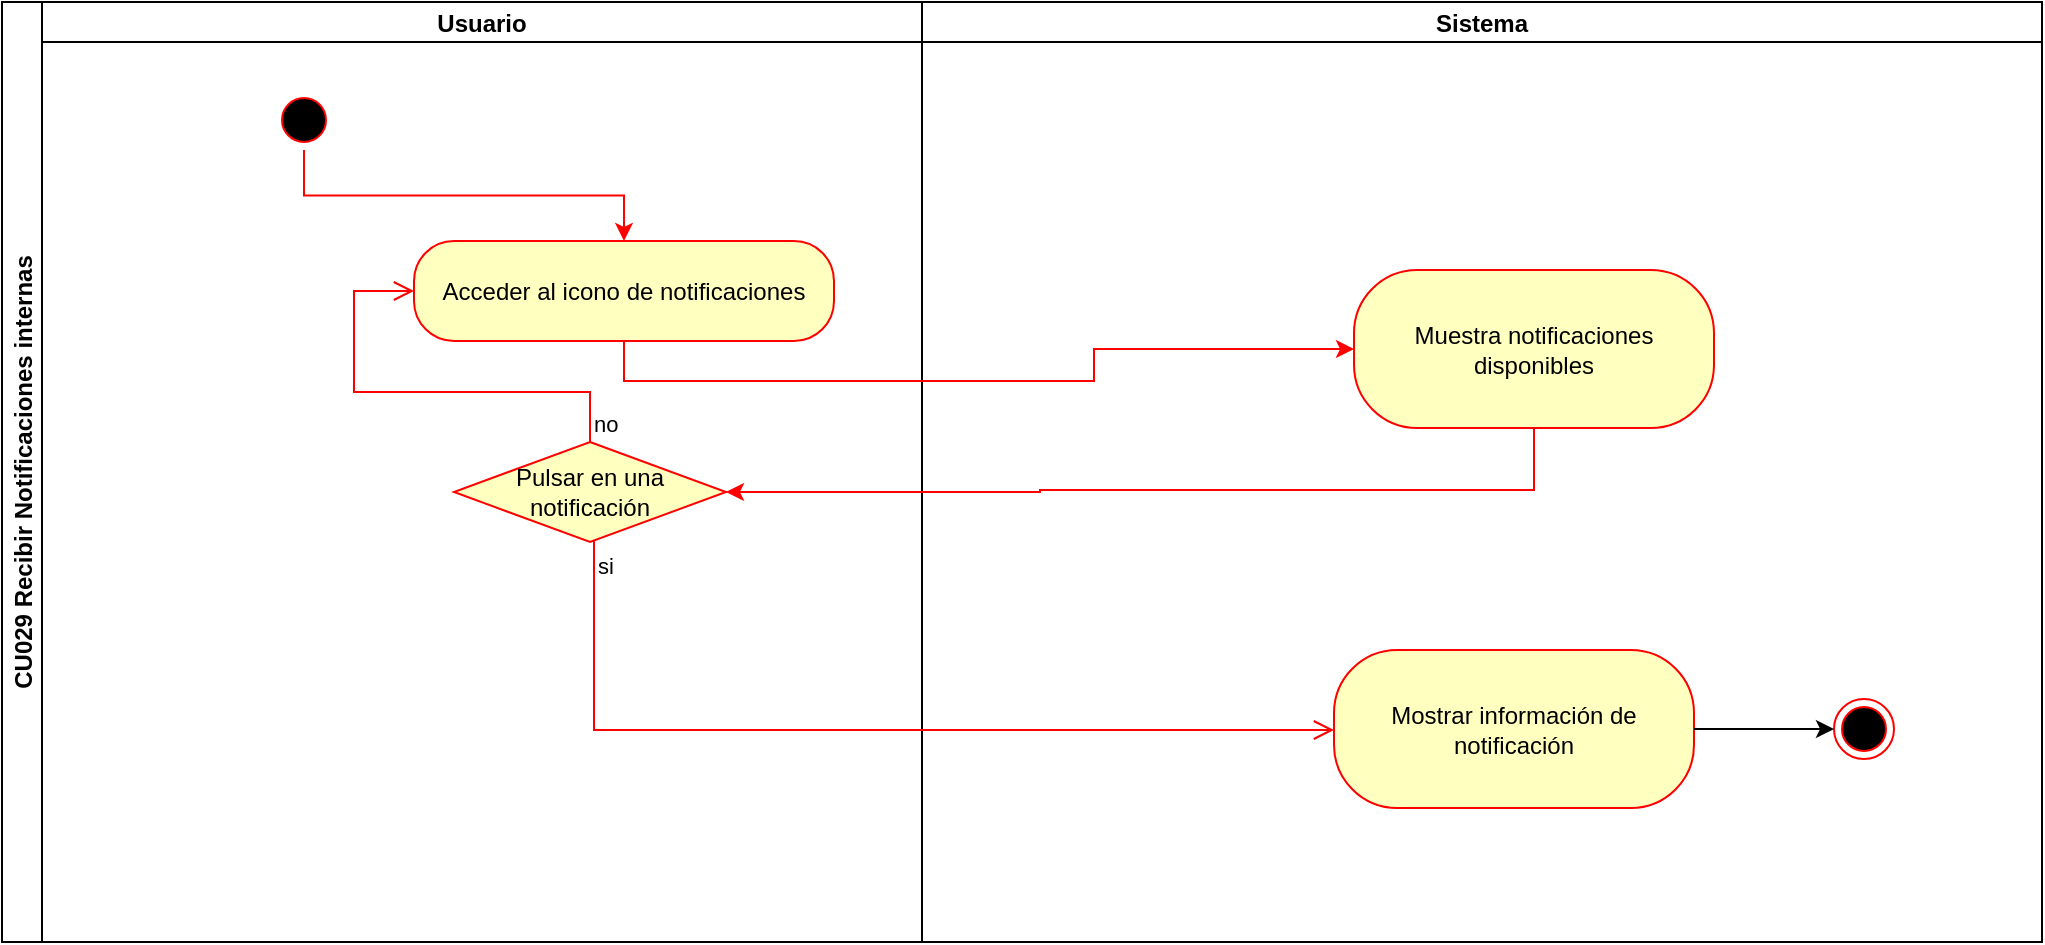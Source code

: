 <mxfile version="27.1.6">
  <diagram name="Página-1" id="IpmAKofrDw2QBqaIdOL2">
    <mxGraphModel grid="1" page="1" gridSize="10" guides="1" tooltips="1" connect="1" arrows="1" fold="1" pageScale="1" pageWidth="827" pageHeight="1169" math="0" shadow="0">
      <root>
        <mxCell id="0" />
        <mxCell id="1" parent="0" />
        <mxCell id="emeNvtZWzEPwYmurZ9CY-1" value="CU029 Recibir Notificaciones internas" style="swimlane;childLayout=stackLayout;resizeParent=1;resizeParentMax=0;startSize=20;horizontal=0;horizontalStack=1;" vertex="1" parent="1">
          <mxGeometry x="24" y="-1044" width="1020" height="470" as="geometry">
            <mxRectangle x="200" y="80" width="40" height="50" as="alternateBounds" />
          </mxGeometry>
        </mxCell>
        <mxCell id="emeNvtZWzEPwYmurZ9CY-4" value="Usuario" style="swimlane;startSize=20;" vertex="1" parent="emeNvtZWzEPwYmurZ9CY-1">
          <mxGeometry x="20" width="440" height="470" as="geometry" />
        </mxCell>
        <mxCell id="QA8IRypYu4qGjrA7JDfg-31" style="edgeStyle=orthogonalEdgeStyle;rounded=0;orthogonalLoop=1;jettySize=auto;html=1;exitX=0.5;exitY=1;exitDx=0;exitDy=0;entryX=0.5;entryY=0;entryDx=0;entryDy=0;fillColor=#FF0000;strokeColor=#FF0000;" edge="1" parent="emeNvtZWzEPwYmurZ9CY-4" source="emeNvtZWzEPwYmurZ9CY-5" target="QA8IRypYu4qGjrA7JDfg-12">
          <mxGeometry relative="1" as="geometry">
            <mxPoint x="131" y="84" as="sourcePoint" />
          </mxGeometry>
        </mxCell>
        <mxCell id="emeNvtZWzEPwYmurZ9CY-5" value="" style="ellipse;html=1;shape=startState;fillColor=#000000;strokeColor=#ff0000;fillStyle=auto;" vertex="1" parent="emeNvtZWzEPwYmurZ9CY-4">
          <mxGeometry x="116" y="44" width="30" height="30" as="geometry" />
        </mxCell>
        <mxCell id="emeNvtZWzEPwYmurZ9CY-79" style="edgeStyle=orthogonalEdgeStyle;rounded=0;orthogonalLoop=1;jettySize=auto;html=1;entryX=0;entryY=0.5;entryDx=0;entryDy=0;strokeColor=#FF0000;" edge="1" parent="emeNvtZWzEPwYmurZ9CY-4">
          <mxGeometry relative="1" as="geometry">
            <Array as="points">
              <mxPoint x="106" y="871" />
              <mxPoint x="106" y="652" />
            </Array>
            <mxPoint x="135" y="652" as="targetPoint" />
          </mxGeometry>
        </mxCell>
        <mxCell id="QA8IRypYu4qGjrA7JDfg-12" value="Acceder al icono de notificaciones" style="rounded=1;whiteSpace=wrap;html=1;arcSize=40;fontColor=#000000;fillColor=#ffffc0;strokeColor=#ff0000;" vertex="1" parent="emeNvtZWzEPwYmurZ9CY-4">
          <mxGeometry x="186" y="119.5" width="210" height="50" as="geometry" />
        </mxCell>
        <mxCell id="Zv5eG-jRT60-xLML9rLG-5" value="Pulsar en una notificación" style="rhombus;whiteSpace=wrap;html=1;fontColor=#000000;fillColor=#ffffc0;strokeColor=#ff0000;" vertex="1" parent="emeNvtZWzEPwYmurZ9CY-4">
          <mxGeometry x="206" y="220" width="136" height="50" as="geometry" />
        </mxCell>
        <mxCell id="Zv5eG-jRT60-xLML9rLG-6" value="no" style="edgeStyle=orthogonalEdgeStyle;html=1;align=left;verticalAlign=bottom;endArrow=open;endSize=8;strokeColor=#ff0000;rounded=0;entryX=0;entryY=0.5;entryDx=0;entryDy=0;" edge="1" parent="emeNvtZWzEPwYmurZ9CY-4" source="Zv5eG-jRT60-xLML9rLG-5" target="QA8IRypYu4qGjrA7JDfg-12">
          <mxGeometry x="-1" relative="1" as="geometry">
            <mxPoint x="416" y="250" as="targetPoint" />
            <Array as="points">
              <mxPoint x="274" y="195" />
              <mxPoint x="156" y="195" />
              <mxPoint x="156" y="145" />
            </Array>
          </mxGeometry>
        </mxCell>
        <mxCell id="emeNvtZWzEPwYmurZ9CY-8" value="Sistema" style="swimlane;startSize=20;" vertex="1" parent="emeNvtZWzEPwYmurZ9CY-1">
          <mxGeometry x="460" width="560" height="470" as="geometry" />
        </mxCell>
        <mxCell id="ycTayPr6X4MgAZ-6NEUM-33" value="Muestra notificaciones disponibles" style="rounded=1;whiteSpace=wrap;html=1;arcSize=40;fontColor=#000000;fillColor=#ffffc0;strokeColor=#ff0000;" vertex="1" parent="emeNvtZWzEPwYmurZ9CY-8">
          <mxGeometry x="216" y="134" width="180" height="79" as="geometry" />
        </mxCell>
        <mxCell id="emeNvtZWzEPwYmurZ9CY-17" value="" style="ellipse;html=1;shape=endState;fillColor=#000000;strokeColor=#ff0000;" vertex="1" parent="emeNvtZWzEPwYmurZ9CY-8">
          <mxGeometry x="456" y="348.5" width="30" height="30" as="geometry" />
        </mxCell>
        <mxCell id="Zv5eG-jRT60-xLML9rLG-2" value="Mostrar información de notificación" style="rounded=1;whiteSpace=wrap;html=1;arcSize=40;fontColor=#000000;fillColor=#ffffc0;strokeColor=#ff0000;" vertex="1" parent="emeNvtZWzEPwYmurZ9CY-8">
          <mxGeometry x="206" y="324" width="180" height="79" as="geometry" />
        </mxCell>
        <mxCell id="Zv5eG-jRT60-xLML9rLG-4" style="edgeStyle=orthogonalEdgeStyle;rounded=0;orthogonalLoop=1;jettySize=auto;html=1;entryX=0;entryY=0.5;entryDx=0;entryDy=0;" edge="1" parent="emeNvtZWzEPwYmurZ9CY-8" source="Zv5eG-jRT60-xLML9rLG-2" target="emeNvtZWzEPwYmurZ9CY-17">
          <mxGeometry relative="1" as="geometry" />
        </mxCell>
        <mxCell id="QA8IRypYu4qGjrA7JDfg-32" style="edgeStyle=orthogonalEdgeStyle;rounded=0;orthogonalLoop=1;jettySize=auto;html=1;exitX=0.5;exitY=1;exitDx=0;exitDy=0;entryX=0;entryY=0.5;entryDx=0;entryDy=0;fillColor=#FF0000;strokeColor=#FF0000;" edge="1" parent="emeNvtZWzEPwYmurZ9CY-1" source="QA8IRypYu4qGjrA7JDfg-12" target="ycTayPr6X4MgAZ-6NEUM-33">
          <mxGeometry relative="1" as="geometry">
            <mxPoint x="451" y="184" as="targetPoint" />
          </mxGeometry>
        </mxCell>
        <mxCell id="QA8IRypYu4qGjrA7JDfg-35" style="edgeStyle=orthogonalEdgeStyle;rounded=0;orthogonalLoop=1;jettySize=auto;html=1;exitX=0.5;exitY=1;exitDx=0;exitDy=0;entryX=1;entryY=0.5;entryDx=0;entryDy=0;strokeColor=#FF0000;" edge="1" parent="emeNvtZWzEPwYmurZ9CY-1" source="ycTayPr6X4MgAZ-6NEUM-33" target="Zv5eG-jRT60-xLML9rLG-5">
          <mxGeometry relative="1" as="geometry">
            <mxPoint x="401" y="273.5" as="targetPoint" />
            <Array as="points">
              <mxPoint x="766" y="244" />
              <mxPoint x="519" y="244" />
            </Array>
          </mxGeometry>
        </mxCell>
        <mxCell id="Zv5eG-jRT60-xLML9rLG-7" value="si" style="edgeStyle=orthogonalEdgeStyle;html=1;align=left;verticalAlign=top;endArrow=open;endSize=8;strokeColor=#ff0000;rounded=0;entryX=0;entryY=0.5;entryDx=0;entryDy=0;" edge="1" parent="emeNvtZWzEPwYmurZ9CY-1" source="Zv5eG-jRT60-xLML9rLG-5" target="Zv5eG-jRT60-xLML9rLG-2">
          <mxGeometry x="-1" relative="1" as="geometry">
            <mxPoint x="296" y="330" as="targetPoint" />
            <Array as="points">
              <mxPoint x="296" y="364" />
              <mxPoint x="666" y="364" />
            </Array>
            <mxPoint as="offset" />
          </mxGeometry>
        </mxCell>
      </root>
    </mxGraphModel>
  </diagram>
</mxfile>
